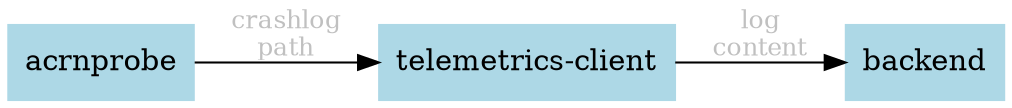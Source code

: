 digraph {
   bgcolor=transparent; rankdir=LR;
   node [shape="rectangle" style="filled" color="lightblue"]
   edge [fontsize="12" fontcolor="grey"]

   "acrnprobe" -> "telemetrics-client" [label="crashlog\npath"]
   "telemetrics-client" -> "backend"   [label="log\ncontent"]
}
